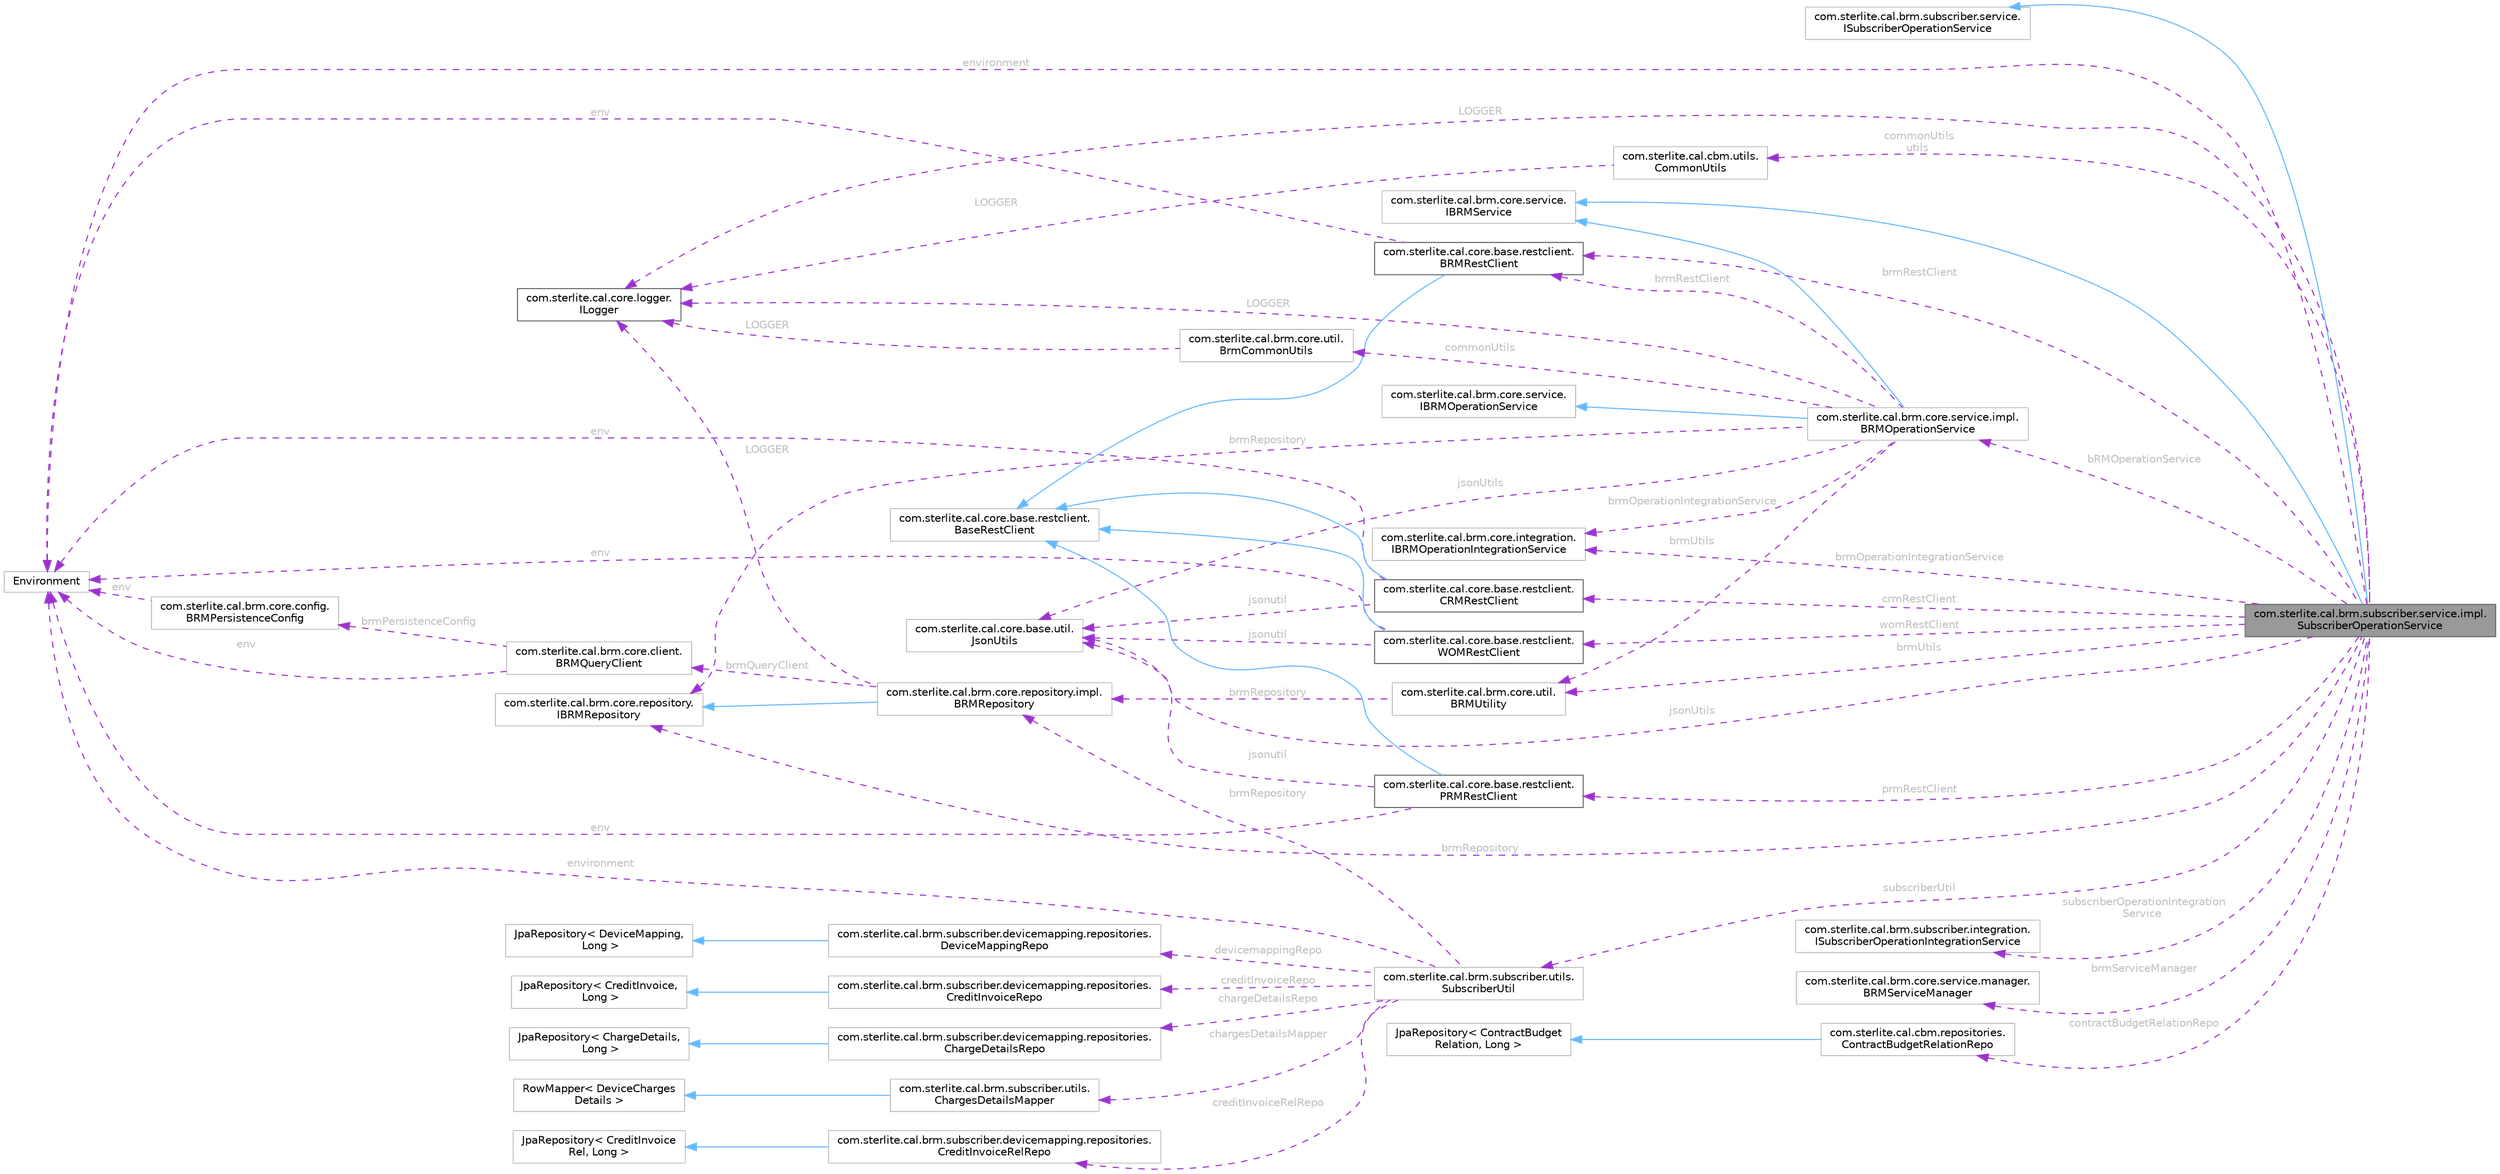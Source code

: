 digraph "com.sterlite.cal.brm.subscriber.service.impl.SubscriberOperationService"
{
 // LATEX_PDF_SIZE
  bgcolor="transparent";
  edge [fontname=Helvetica,fontsize=10,labelfontname=Helvetica,labelfontsize=10];
  node [fontname=Helvetica,fontsize=10,shape=box,height=0.2,width=0.4];
  rankdir="LR";
  Node1 [id="Node000001",label="com.sterlite.cal.brm.subscriber.service.impl.\lSubscriberOperationService",height=0.2,width=0.4,color="gray40", fillcolor="grey60", style="filled", fontcolor="black",tooltip=" "];
  Node2 -> Node1 [id="edge1_Node000001_Node000002",dir="back",color="steelblue1",style="solid",tooltip=" "];
  Node2 [id="Node000002",label="com.sterlite.cal.brm.subscriber.service.\lISubscriberOperationService",height=0.2,width=0.4,color="grey75", fillcolor="white", style="filled",URL="$interfacecom_1_1sterlite_1_1cal_1_1brm_1_1subscriber_1_1service_1_1_i_subscriber_operation_service.html",tooltip=" "];
  Node3 -> Node1 [id="edge2_Node000001_Node000003",dir="back",color="steelblue1",style="solid",tooltip=" "];
  Node3 [id="Node000003",label="com.sterlite.cal.brm.core.service.\lIBRMService",height=0.2,width=0.4,color="grey75", fillcolor="white", style="filled",URL="$interfacecom_1_1sterlite_1_1cal_1_1brm_1_1core_1_1service_1_1_i_b_r_m_service.html",tooltip=" "];
  Node4 -> Node1 [id="edge3_Node000001_Node000004",dir="back",color="darkorchid3",style="dashed",tooltip=" ",label=" LOGGER",fontcolor="grey" ];
  Node4 [id="Node000004",label="com.sterlite.cal.core.logger.\lILogger",height=0.2,width=0.4,color="gray40", fillcolor="white", style="filled",URL="$interfacecom_1_1sterlite_1_1cal_1_1core_1_1logger_1_1_i_logger.html",tooltip=" "];
  Node5 -> Node1 [id="edge4_Node000001_Node000005",dir="back",color="darkorchid3",style="dashed",tooltip=" ",label=" subscriberOperationIntegration\lService",fontcolor="grey" ];
  Node5 [id="Node000005",label="com.sterlite.cal.brm.subscriber.integration.\lISubscriberOperationIntegrationService",height=0.2,width=0.4,color="grey75", fillcolor="white", style="filled",URL="$interfacecom_1_1sterlite_1_1cal_1_1brm_1_1subscriber_1_1integration_1_1_i_subscriber_operation_integration_service.html",tooltip=" "];
  Node6 -> Node1 [id="edge5_Node000001_Node000006",dir="back",color="darkorchid3",style="dashed",tooltip=" ",label=" brmOperationIntegrationService",fontcolor="grey" ];
  Node6 [id="Node000006",label="com.sterlite.cal.brm.core.integration.\lIBRMOperationIntegrationService",height=0.2,width=0.4,color="grey75", fillcolor="white", style="filled",URL="$interfacecom_1_1sterlite_1_1cal_1_1brm_1_1core_1_1integration_1_1_i_b_r_m_operation_integration_service.html",tooltip=" "];
  Node7 -> Node1 [id="edge6_Node000001_Node000007",dir="back",color="darkorchid3",style="dashed",tooltip=" ",label=" bRMOperationService",fontcolor="grey" ];
  Node7 [id="Node000007",label="com.sterlite.cal.brm.core.service.impl.\lBRMOperationService",height=0.2,width=0.4,color="grey75", fillcolor="white", style="filled",URL="$classcom_1_1sterlite_1_1cal_1_1brm_1_1core_1_1service_1_1impl_1_1_b_r_m_operation_service.html",tooltip=" "];
  Node8 -> Node7 [id="edge7_Node000007_Node000008",dir="back",color="steelblue1",style="solid",tooltip=" "];
  Node8 [id="Node000008",label="com.sterlite.cal.brm.core.service.\lIBRMOperationService",height=0.2,width=0.4,color="grey75", fillcolor="white", style="filled",URL="$interfacecom_1_1sterlite_1_1cal_1_1brm_1_1core_1_1service_1_1_i_b_r_m_operation_service.html",tooltip=" "];
  Node3 -> Node7 [id="edge8_Node000007_Node000003",dir="back",color="steelblue1",style="solid",tooltip=" "];
  Node4 -> Node7 [id="edge9_Node000007_Node000004",dir="back",color="darkorchid3",style="dashed",tooltip=" ",label=" LOGGER",fontcolor="grey" ];
  Node6 -> Node7 [id="edge10_Node000007_Node000006",dir="back",color="darkorchid3",style="dashed",tooltip=" ",label=" brmOperationIntegrationService",fontcolor="grey" ];
  Node9 -> Node7 [id="edge11_Node000007_Node000009",dir="back",color="darkorchid3",style="dashed",tooltip=" ",label=" jsonUtils",fontcolor="grey" ];
  Node9 [id="Node000009",label="com.sterlite.cal.core.base.util.\lJsonUtils",height=0.2,width=0.4,color="grey75", fillcolor="white", style="filled",URL="$classcom_1_1sterlite_1_1cal_1_1core_1_1base_1_1util_1_1_json_utils.html",tooltip=" "];
  Node10 -> Node7 [id="edge12_Node000007_Node000010",dir="back",color="darkorchid3",style="dashed",tooltip=" ",label=" brmRepository",fontcolor="grey" ];
  Node10 [id="Node000010",label="com.sterlite.cal.brm.core.repository.\lIBRMRepository",height=0.2,width=0.4,color="grey75", fillcolor="white", style="filled",URL="$interfacecom_1_1sterlite_1_1cal_1_1brm_1_1core_1_1repository_1_1_i_b_r_m_repository.html",tooltip=" "];
  Node11 -> Node7 [id="edge13_Node000007_Node000011",dir="back",color="darkorchid3",style="dashed",tooltip=" ",label=" brmUtils",fontcolor="grey" ];
  Node11 [id="Node000011",label="com.sterlite.cal.brm.core.util.\lBRMUtility",height=0.2,width=0.4,color="grey75", fillcolor="white", style="filled",URL="$classcom_1_1sterlite_1_1cal_1_1brm_1_1core_1_1util_1_1_b_r_m_utility.html",tooltip=" "];
  Node12 -> Node11 [id="edge14_Node000011_Node000012",dir="back",color="darkorchid3",style="dashed",tooltip=" ",label=" brmRepository",fontcolor="grey" ];
  Node12 [id="Node000012",label="com.sterlite.cal.brm.core.repository.impl.\lBRMRepository",height=0.2,width=0.4,color="grey75", fillcolor="white", style="filled",URL="$classcom_1_1sterlite_1_1cal_1_1brm_1_1core_1_1repository_1_1impl_1_1_b_r_m_repository.html",tooltip=" "];
  Node10 -> Node12 [id="edge15_Node000012_Node000010",dir="back",color="steelblue1",style="solid",tooltip=" "];
  Node4 -> Node12 [id="edge16_Node000012_Node000004",dir="back",color="darkorchid3",style="dashed",tooltip=" ",label=" LOGGER",fontcolor="grey" ];
  Node13 -> Node12 [id="edge17_Node000012_Node000013",dir="back",color="darkorchid3",style="dashed",tooltip=" ",label=" brmQueryClient",fontcolor="grey" ];
  Node13 [id="Node000013",label="com.sterlite.cal.brm.core.client.\lBRMQueryClient",height=0.2,width=0.4,color="grey75", fillcolor="white", style="filled",URL="$classcom_1_1sterlite_1_1cal_1_1brm_1_1core_1_1client_1_1_b_r_m_query_client.html",tooltip=" "];
  Node14 -> Node13 [id="edge18_Node000013_Node000014",dir="back",color="darkorchid3",style="dashed",tooltip=" ",label=" brmPersistenceConfig",fontcolor="grey" ];
  Node14 [id="Node000014",label="com.sterlite.cal.brm.core.config.\lBRMPersistenceConfig",height=0.2,width=0.4,color="grey75", fillcolor="white", style="filled",URL="$classcom_1_1sterlite_1_1cal_1_1brm_1_1core_1_1config_1_1_b_r_m_persistence_config.html",tooltip=" "];
  Node15 -> Node14 [id="edge19_Node000014_Node000015",dir="back",color="darkorchid3",style="dashed",tooltip=" ",label=" env",fontcolor="grey" ];
  Node15 [id="Node000015",label="Environment",height=0.2,width=0.4,color="grey75", fillcolor="white", style="filled",tooltip=" "];
  Node15 -> Node13 [id="edge20_Node000013_Node000015",dir="back",color="darkorchid3",style="dashed",tooltip=" ",label=" env",fontcolor="grey" ];
  Node16 -> Node7 [id="edge21_Node000007_Node000016",dir="back",color="darkorchid3",style="dashed",tooltip=" ",label=" brmRestClient",fontcolor="grey" ];
  Node16 [id="Node000016",label="com.sterlite.cal.core.base.restclient.\lBRMRestClient",height=0.2,width=0.4,color="gray40", fillcolor="white", style="filled",URL="$classcom_1_1sterlite_1_1cal_1_1core_1_1base_1_1restclient_1_1_b_r_m_rest_client.html",tooltip=" "];
  Node17 -> Node16 [id="edge22_Node000016_Node000017",dir="back",color="steelblue1",style="solid",tooltip=" "];
  Node17 [id="Node000017",label="com.sterlite.cal.core.base.restclient.\lBaseRestClient",height=0.2,width=0.4,color="grey75", fillcolor="white", style="filled",URL="$classcom_1_1sterlite_1_1cal_1_1core_1_1base_1_1restclient_1_1_base_rest_client.html",tooltip=" "];
  Node15 -> Node16 [id="edge23_Node000016_Node000015",dir="back",color="darkorchid3",style="dashed",tooltip=" ",label=" env",fontcolor="grey" ];
  Node18 -> Node7 [id="edge24_Node000007_Node000018",dir="back",color="darkorchid3",style="dashed",tooltip=" ",label=" commonUtils",fontcolor="grey" ];
  Node18 [id="Node000018",label="com.sterlite.cal.brm.core.util.\lBrmCommonUtils",height=0.2,width=0.4,color="grey75", fillcolor="white", style="filled",URL="$classcom_1_1sterlite_1_1cal_1_1brm_1_1core_1_1util_1_1_brm_common_utils.html",tooltip=" "];
  Node4 -> Node18 [id="edge25_Node000018_Node000004",dir="back",color="darkorchid3",style="dashed",tooltip=" ",label=" LOGGER",fontcolor="grey" ];
  Node9 -> Node1 [id="edge26_Node000001_Node000009",dir="back",color="darkorchid3",style="dashed",tooltip=" ",label=" jsonUtils",fontcolor="grey" ];
  Node19 -> Node1 [id="edge27_Node000001_Node000019",dir="back",color="darkorchid3",style="dashed",tooltip=" ",label=" commonUtils\nutils",fontcolor="grey" ];
  Node19 [id="Node000019",label="com.sterlite.cal.cbm.utils.\lCommonUtils",height=0.2,width=0.4,color="grey75", fillcolor="white", style="filled",URL="$classcom_1_1sterlite_1_1cal_1_1cbm_1_1utils_1_1_common_utils.html",tooltip=" "];
  Node4 -> Node19 [id="edge28_Node000019_Node000004",dir="back",color="darkorchid3",style="dashed",tooltip=" ",label=" LOGGER",fontcolor="grey" ];
  Node10 -> Node1 [id="edge29_Node000001_Node000010",dir="back",color="darkorchid3",style="dashed",tooltip=" ",label=" brmRepository",fontcolor="grey" ];
  Node20 -> Node1 [id="edge30_Node000001_Node000020",dir="back",color="darkorchid3",style="dashed",tooltip=" ",label=" crmRestClient",fontcolor="grey" ];
  Node20 [id="Node000020",label="com.sterlite.cal.core.base.restclient.\lCRMRestClient",height=0.2,width=0.4,color="gray40", fillcolor="white", style="filled",URL="$classcom_1_1sterlite_1_1cal_1_1core_1_1base_1_1restclient_1_1_c_r_m_rest_client.html",tooltip=" "];
  Node17 -> Node20 [id="edge31_Node000020_Node000017",dir="back",color="steelblue1",style="solid",tooltip=" "];
  Node15 -> Node20 [id="edge32_Node000020_Node000015",dir="back",color="darkorchid3",style="dashed",tooltip=" ",label=" env",fontcolor="grey" ];
  Node9 -> Node20 [id="edge33_Node000020_Node000009",dir="back",color="darkorchid3",style="dashed",tooltip=" ",label=" jsonutil",fontcolor="grey" ];
  Node16 -> Node1 [id="edge34_Node000001_Node000016",dir="back",color="darkorchid3",style="dashed",tooltip=" ",label=" brmRestClient",fontcolor="grey" ];
  Node21 -> Node1 [id="edge35_Node000001_Node000021",dir="back",color="darkorchid3",style="dashed",tooltip=" ",label=" prmRestClient",fontcolor="grey" ];
  Node21 [id="Node000021",label="com.sterlite.cal.core.base.restclient.\lPRMRestClient",height=0.2,width=0.4,color="gray40", fillcolor="white", style="filled",URL="$classcom_1_1sterlite_1_1cal_1_1core_1_1base_1_1restclient_1_1_p_r_m_rest_client.html",tooltip=" "];
  Node17 -> Node21 [id="edge36_Node000021_Node000017",dir="back",color="steelblue1",style="solid",tooltip=" "];
  Node15 -> Node21 [id="edge37_Node000021_Node000015",dir="back",color="darkorchid3",style="dashed",tooltip=" ",label=" env",fontcolor="grey" ];
  Node9 -> Node21 [id="edge38_Node000021_Node000009",dir="back",color="darkorchid3",style="dashed",tooltip=" ",label=" jsonutil",fontcolor="grey" ];
  Node15 -> Node1 [id="edge39_Node000001_Node000015",dir="back",color="darkorchid3",style="dashed",tooltip=" ",label=" environment",fontcolor="grey" ];
  Node22 -> Node1 [id="edge40_Node000001_Node000022",dir="back",color="darkorchid3",style="dashed",tooltip=" ",label=" subscriberUtil",fontcolor="grey" ];
  Node22 [id="Node000022",label="com.sterlite.cal.brm.subscriber.utils.\lSubscriberUtil",height=0.2,width=0.4,color="grey75", fillcolor="white", style="filled",URL="$classcom_1_1sterlite_1_1cal_1_1brm_1_1subscriber_1_1utils_1_1_subscriber_util.html",tooltip=" "];
  Node12 -> Node22 [id="edge41_Node000022_Node000012",dir="back",color="darkorchid3",style="dashed",tooltip=" ",label=" brmRepository",fontcolor="grey" ];
  Node23 -> Node22 [id="edge42_Node000022_Node000023",dir="back",color="darkorchid3",style="dashed",tooltip=" ",label=" devicemappingRepo",fontcolor="grey" ];
  Node23 [id="Node000023",label="com.sterlite.cal.brm.subscriber.devicemapping.repositories.\lDeviceMappingRepo",height=0.2,width=0.4,color="grey75", fillcolor="white", style="filled",URL="$interfacecom_1_1sterlite_1_1cal_1_1brm_1_1subscriber_1_1devicemapping_1_1repositories_1_1_device_mapping_repo.html",tooltip=" "];
  Node24 -> Node23 [id="edge43_Node000023_Node000024",dir="back",color="steelblue1",style="solid",tooltip=" "];
  Node24 [id="Node000024",label="JpaRepository\< DeviceMapping,\l Long \>",height=0.2,width=0.4,color="grey75", fillcolor="white", style="filled",tooltip=" "];
  Node25 -> Node22 [id="edge44_Node000022_Node000025",dir="back",color="darkorchid3",style="dashed",tooltip=" ",label=" creditInvoiceRepo",fontcolor="grey" ];
  Node25 [id="Node000025",label="com.sterlite.cal.brm.subscriber.devicemapping.repositories.\lCreditInvoiceRepo",height=0.2,width=0.4,color="grey75", fillcolor="white", style="filled",URL="$interfacecom_1_1sterlite_1_1cal_1_1brm_1_1subscriber_1_1devicemapping_1_1repositories_1_1_credit_invoice_repo.html",tooltip=" "];
  Node26 -> Node25 [id="edge45_Node000025_Node000026",dir="back",color="steelblue1",style="solid",tooltip=" "];
  Node26 [id="Node000026",label="JpaRepository\< CreditInvoice,\l Long \>",height=0.2,width=0.4,color="grey75", fillcolor="white", style="filled",tooltip=" "];
  Node27 -> Node22 [id="edge46_Node000022_Node000027",dir="back",color="darkorchid3",style="dashed",tooltip=" ",label=" chargeDetailsRepo",fontcolor="grey" ];
  Node27 [id="Node000027",label="com.sterlite.cal.brm.subscriber.devicemapping.repositories.\lChargeDetailsRepo",height=0.2,width=0.4,color="grey75", fillcolor="white", style="filled",URL="$interfacecom_1_1sterlite_1_1cal_1_1brm_1_1subscriber_1_1devicemapping_1_1repositories_1_1_charge_details_repo.html",tooltip=" "];
  Node28 -> Node27 [id="edge47_Node000027_Node000028",dir="back",color="steelblue1",style="solid",tooltip=" "];
  Node28 [id="Node000028",label="JpaRepository\< ChargeDetails,\l Long \>",height=0.2,width=0.4,color="grey75", fillcolor="white", style="filled",tooltip=" "];
  Node15 -> Node22 [id="edge48_Node000022_Node000015",dir="back",color="darkorchid3",style="dashed",tooltip=" ",label=" environment",fontcolor="grey" ];
  Node29 -> Node22 [id="edge49_Node000022_Node000029",dir="back",color="darkorchid3",style="dashed",tooltip=" ",label=" chargesDetailsMapper",fontcolor="grey" ];
  Node29 [id="Node000029",label="com.sterlite.cal.brm.subscriber.utils.\lChargesDetailsMapper",height=0.2,width=0.4,color="grey75", fillcolor="white", style="filled",URL="$classcom_1_1sterlite_1_1cal_1_1brm_1_1subscriber_1_1utils_1_1_charges_details_mapper.html",tooltip=" "];
  Node30 -> Node29 [id="edge50_Node000029_Node000030",dir="back",color="steelblue1",style="solid",tooltip=" "];
  Node30 [id="Node000030",label="RowMapper\< DeviceCharges\lDetails \>",height=0.2,width=0.4,color="grey75", fillcolor="white", style="filled",tooltip=" "];
  Node31 -> Node22 [id="edge51_Node000022_Node000031",dir="back",color="darkorchid3",style="dashed",tooltip=" ",label=" creditInvoiceRelRepo",fontcolor="grey" ];
  Node31 [id="Node000031",label="com.sterlite.cal.brm.subscriber.devicemapping.repositories.\lCreditInvoiceRelRepo",height=0.2,width=0.4,color="grey75", fillcolor="white", style="filled",URL="$interfacecom_1_1sterlite_1_1cal_1_1brm_1_1subscriber_1_1devicemapping_1_1repositories_1_1_credit_invoice_rel_repo.html",tooltip=" "];
  Node32 -> Node31 [id="edge52_Node000031_Node000032",dir="back",color="steelblue1",style="solid",tooltip=" "];
  Node32 [id="Node000032",label="JpaRepository\< CreditInvoice\lRel, Long \>",height=0.2,width=0.4,color="grey75", fillcolor="white", style="filled",tooltip=" "];
  Node33 -> Node1 [id="edge53_Node000001_Node000033",dir="back",color="darkorchid3",style="dashed",tooltip=" ",label=" brmServiceManager",fontcolor="grey" ];
  Node33 [id="Node000033",label="com.sterlite.cal.brm.core.service.manager.\lBRMServiceManager",height=0.2,width=0.4,color="grey75", fillcolor="white", style="filled",URL="$classcom_1_1sterlite_1_1cal_1_1brm_1_1core_1_1service_1_1manager_1_1_b_r_m_service_manager.html",tooltip=" "];
  Node34 -> Node1 [id="edge54_Node000001_Node000034",dir="back",color="darkorchid3",style="dashed",tooltip=" ",label=" womRestClient",fontcolor="grey" ];
  Node34 [id="Node000034",label="com.sterlite.cal.core.base.restclient.\lWOMRestClient",height=0.2,width=0.4,color="gray40", fillcolor="white", style="filled",URL="$classcom_1_1sterlite_1_1cal_1_1core_1_1base_1_1restclient_1_1_w_o_m_rest_client.html",tooltip=" "];
  Node17 -> Node34 [id="edge55_Node000034_Node000017",dir="back",color="steelblue1",style="solid",tooltip=" "];
  Node15 -> Node34 [id="edge56_Node000034_Node000015",dir="back",color="darkorchid3",style="dashed",tooltip=" ",label=" env",fontcolor="grey" ];
  Node9 -> Node34 [id="edge57_Node000034_Node000009",dir="back",color="darkorchid3",style="dashed",tooltip=" ",label=" jsonutil",fontcolor="grey" ];
  Node35 -> Node1 [id="edge58_Node000001_Node000035",dir="back",color="darkorchid3",style="dashed",tooltip=" ",label=" contractBudgetRelationRepo",fontcolor="grey" ];
  Node35 [id="Node000035",label="com.sterlite.cal.cbm.repositories.\lContractBudgetRelationRepo",height=0.2,width=0.4,color="grey75", fillcolor="white", style="filled",URL="$interfacecom_1_1sterlite_1_1cal_1_1cbm_1_1repositories_1_1_contract_budget_relation_repo.html",tooltip=" "];
  Node36 -> Node35 [id="edge59_Node000035_Node000036",dir="back",color="steelblue1",style="solid",tooltip=" "];
  Node36 [id="Node000036",label="JpaRepository\< ContractBudget\lRelation, Long \>",height=0.2,width=0.4,color="grey75", fillcolor="white", style="filled",tooltip=" "];
  Node11 -> Node1 [id="edge60_Node000001_Node000011",dir="back",color="darkorchid3",style="dashed",tooltip=" ",label=" brmUtils",fontcolor="grey" ];
}
